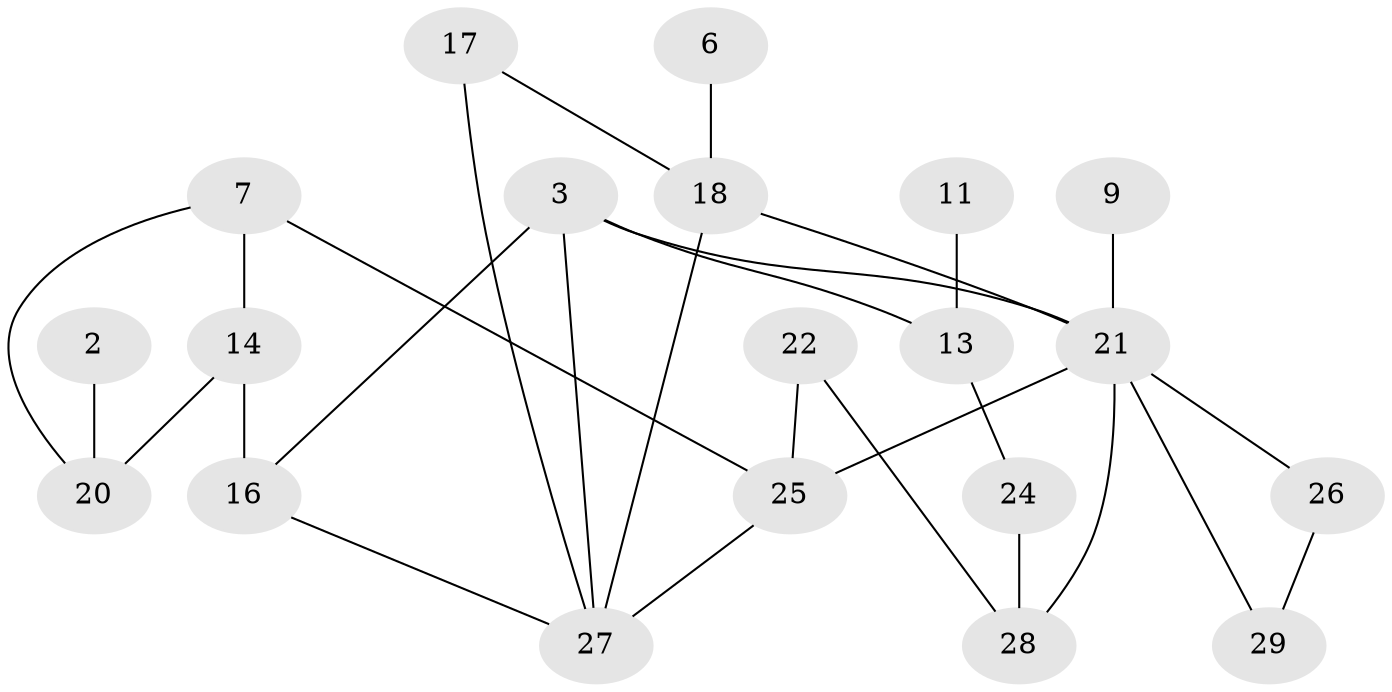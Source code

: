 // original degree distribution, {0: 0.10144927536231885, 1: 0.2753623188405797, 3: 0.17391304347826086, 4: 0.13043478260869565, 2: 0.30434782608695654, 5: 0.014492753623188406}
// Generated by graph-tools (version 1.1) at 2025/35/03/04/25 23:35:45]
// undirected, 20 vertices, 28 edges
graph export_dot {
  node [color=gray90,style=filled];
  2;
  3;
  6;
  7;
  9;
  11;
  13;
  14;
  16;
  17;
  18;
  20;
  21;
  22;
  24;
  25;
  26;
  27;
  28;
  29;
  2 -- 20 [weight=1.0];
  3 -- 13 [weight=1.0];
  3 -- 16 [weight=2.0];
  3 -- 21 [weight=1.0];
  3 -- 27 [weight=1.0];
  6 -- 18 [weight=1.0];
  7 -- 14 [weight=1.0];
  7 -- 20 [weight=1.0];
  7 -- 25 [weight=1.0];
  9 -- 21 [weight=1.0];
  11 -- 13 [weight=1.0];
  13 -- 24 [weight=1.0];
  14 -- 16 [weight=1.0];
  14 -- 20 [weight=1.0];
  16 -- 27 [weight=1.0];
  17 -- 18 [weight=1.0];
  17 -- 27 [weight=1.0];
  18 -- 21 [weight=1.0];
  18 -- 27 [weight=1.0];
  21 -- 25 [weight=1.0];
  21 -- 26 [weight=1.0];
  21 -- 28 [weight=1.0];
  21 -- 29 [weight=1.0];
  22 -- 25 [weight=1.0];
  22 -- 28 [weight=1.0];
  24 -- 28 [weight=1.0];
  25 -- 27 [weight=1.0];
  26 -- 29 [weight=1.0];
}
